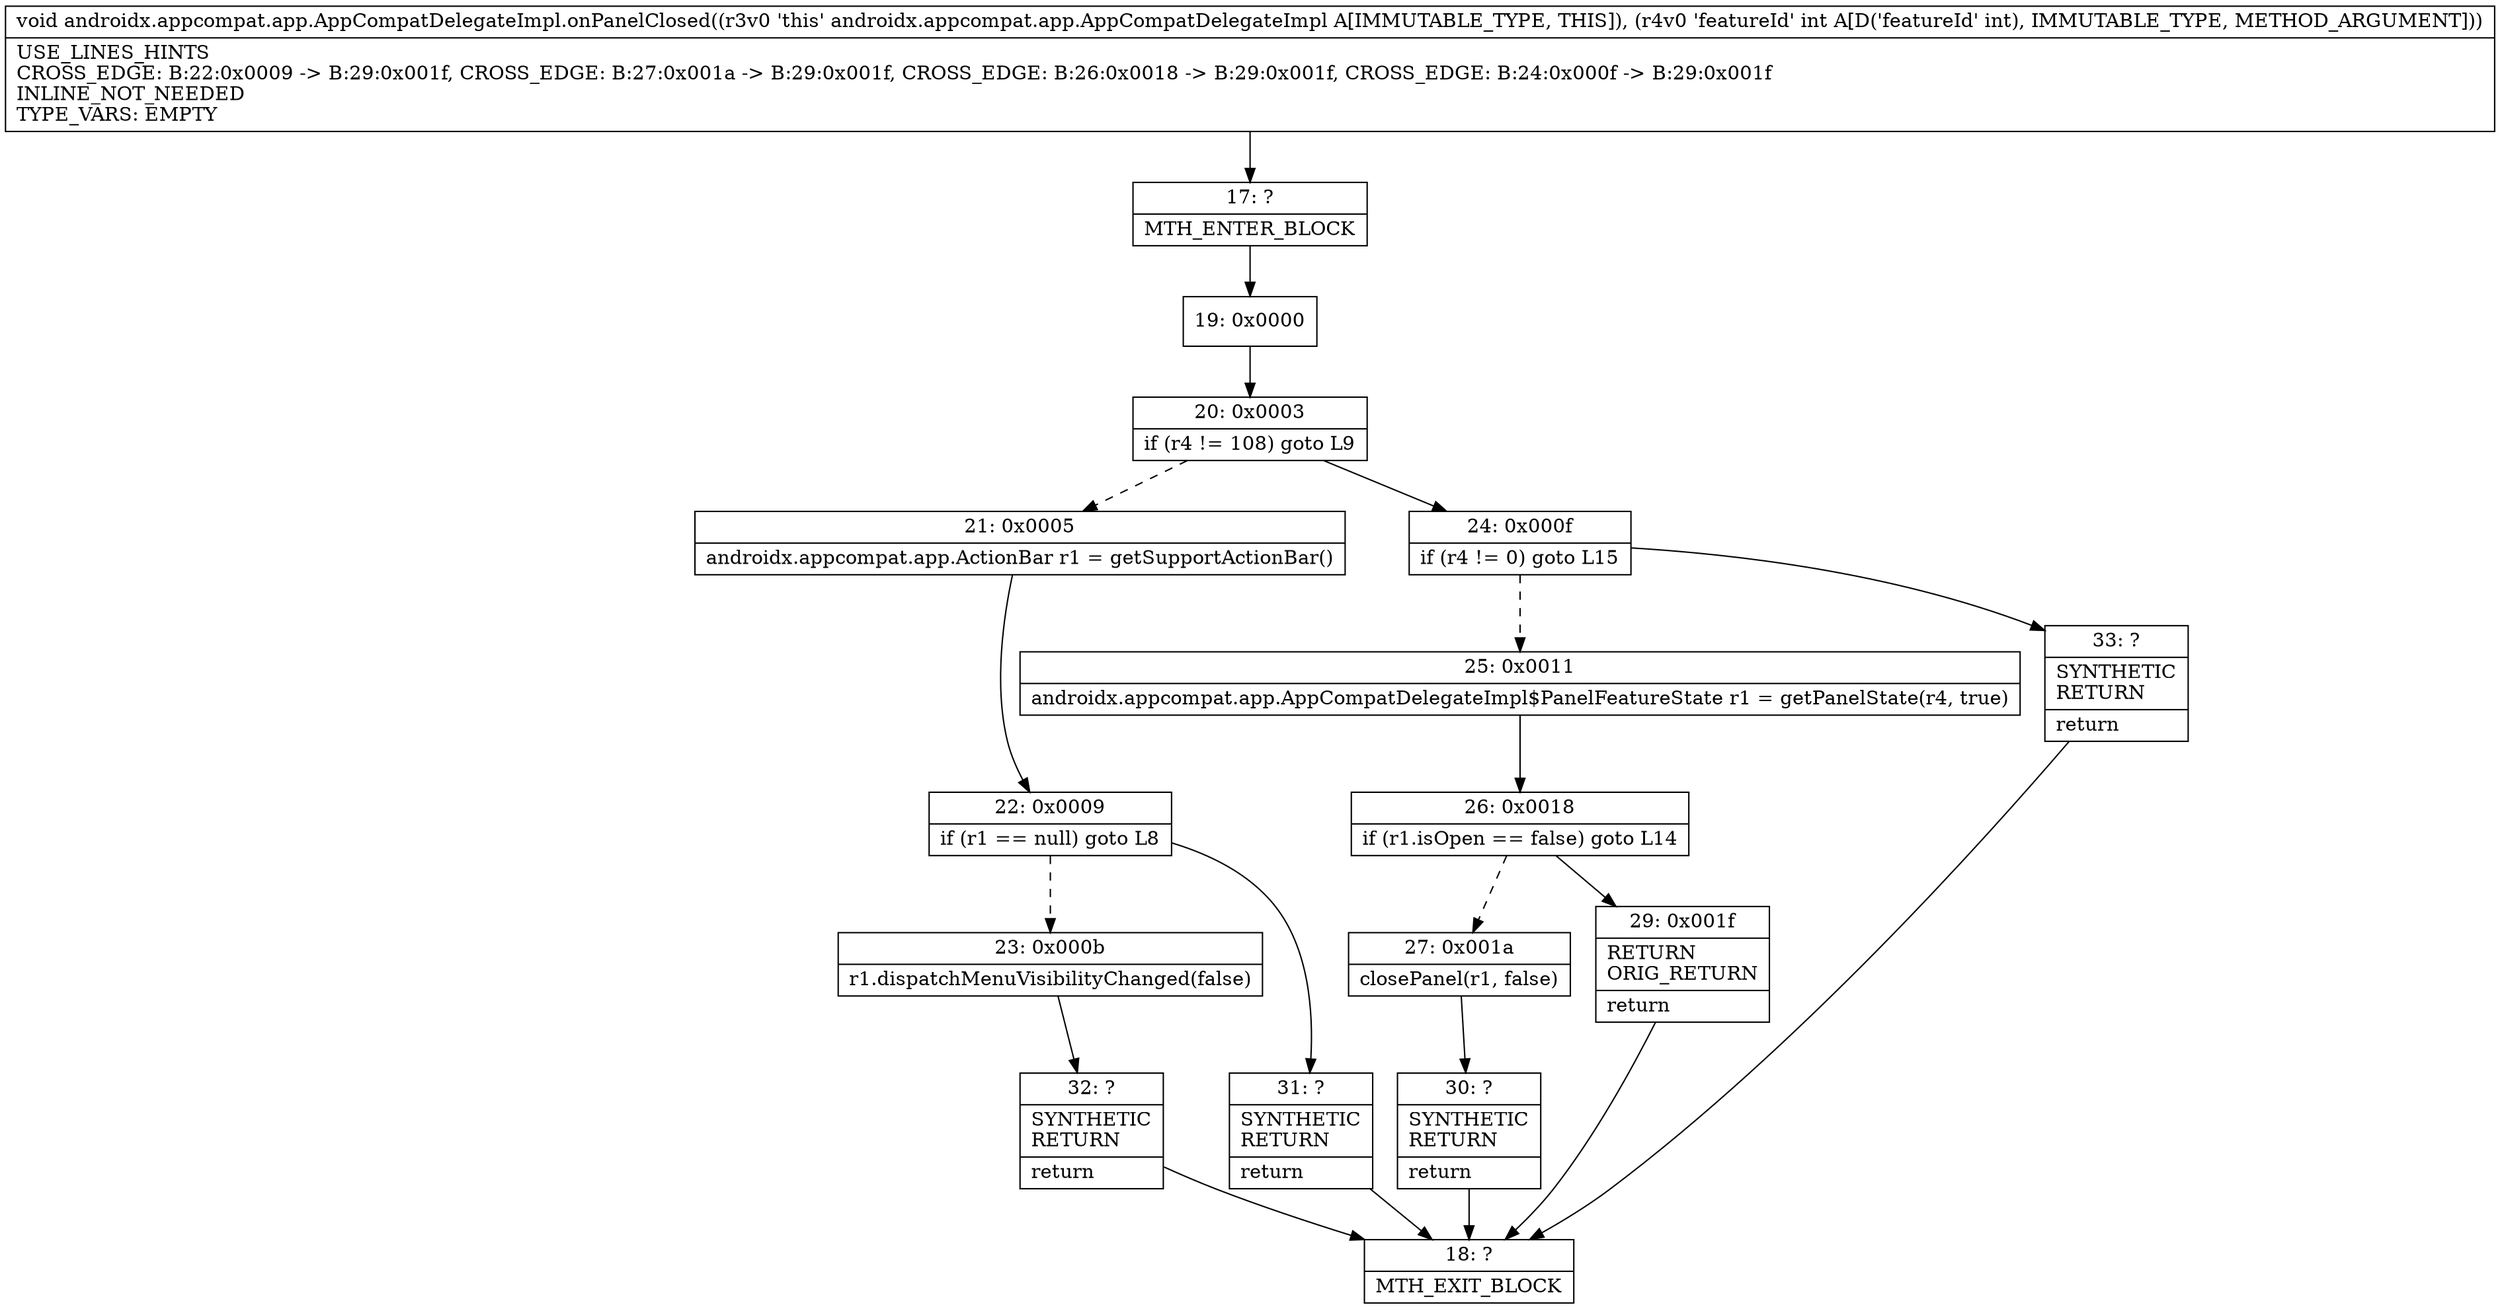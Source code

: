 digraph "CFG forandroidx.appcompat.app.AppCompatDelegateImpl.onPanelClosed(I)V" {
Node_17 [shape=record,label="{17\:\ ?|MTH_ENTER_BLOCK\l}"];
Node_19 [shape=record,label="{19\:\ 0x0000}"];
Node_20 [shape=record,label="{20\:\ 0x0003|if (r4 != 108) goto L9\l}"];
Node_21 [shape=record,label="{21\:\ 0x0005|androidx.appcompat.app.ActionBar r1 = getSupportActionBar()\l}"];
Node_22 [shape=record,label="{22\:\ 0x0009|if (r1 == null) goto L8\l}"];
Node_23 [shape=record,label="{23\:\ 0x000b|r1.dispatchMenuVisibilityChanged(false)\l}"];
Node_32 [shape=record,label="{32\:\ ?|SYNTHETIC\lRETURN\l|return\l}"];
Node_18 [shape=record,label="{18\:\ ?|MTH_EXIT_BLOCK\l}"];
Node_31 [shape=record,label="{31\:\ ?|SYNTHETIC\lRETURN\l|return\l}"];
Node_24 [shape=record,label="{24\:\ 0x000f|if (r4 != 0) goto L15\l}"];
Node_25 [shape=record,label="{25\:\ 0x0011|androidx.appcompat.app.AppCompatDelegateImpl$PanelFeatureState r1 = getPanelState(r4, true)\l}"];
Node_26 [shape=record,label="{26\:\ 0x0018|if (r1.isOpen == false) goto L14\l}"];
Node_27 [shape=record,label="{27\:\ 0x001a|closePanel(r1, false)\l}"];
Node_30 [shape=record,label="{30\:\ ?|SYNTHETIC\lRETURN\l|return\l}"];
Node_29 [shape=record,label="{29\:\ 0x001f|RETURN\lORIG_RETURN\l|return\l}"];
Node_33 [shape=record,label="{33\:\ ?|SYNTHETIC\lRETURN\l|return\l}"];
MethodNode[shape=record,label="{void androidx.appcompat.app.AppCompatDelegateImpl.onPanelClosed((r3v0 'this' androidx.appcompat.app.AppCompatDelegateImpl A[IMMUTABLE_TYPE, THIS]), (r4v0 'featureId' int A[D('featureId' int), IMMUTABLE_TYPE, METHOD_ARGUMENT]))  | USE_LINES_HINTS\lCROSS_EDGE: B:22:0x0009 \-\> B:29:0x001f, CROSS_EDGE: B:27:0x001a \-\> B:29:0x001f, CROSS_EDGE: B:26:0x0018 \-\> B:29:0x001f, CROSS_EDGE: B:24:0x000f \-\> B:29:0x001f\lINLINE_NOT_NEEDED\lTYPE_VARS: EMPTY\l}"];
MethodNode -> Node_17;Node_17 -> Node_19;
Node_19 -> Node_20;
Node_20 -> Node_21[style=dashed];
Node_20 -> Node_24;
Node_21 -> Node_22;
Node_22 -> Node_23[style=dashed];
Node_22 -> Node_31;
Node_23 -> Node_32;
Node_32 -> Node_18;
Node_31 -> Node_18;
Node_24 -> Node_25[style=dashed];
Node_24 -> Node_33;
Node_25 -> Node_26;
Node_26 -> Node_27[style=dashed];
Node_26 -> Node_29;
Node_27 -> Node_30;
Node_30 -> Node_18;
Node_29 -> Node_18;
Node_33 -> Node_18;
}

